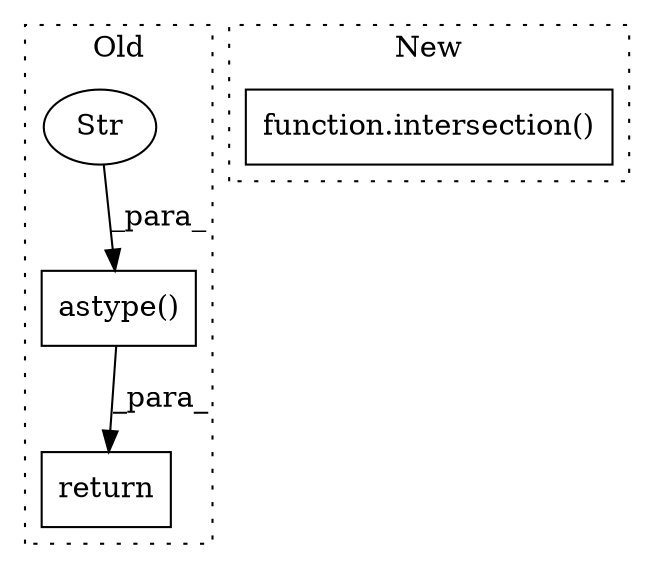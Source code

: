 digraph G {
subgraph cluster0 {
1 [label="astype()" a="75" s="619,665" l="39,1" shape="box"];
3 [label="Str" a="66" s="658" l="7" shape="ellipse"];
4 [label="return" a="93" s="1066" l="7" shape="box"];
label = "Old";
style="dotted";
}
subgraph cluster1 {
2 [label="function.intersection()" a="75" s="1322,1368" l="13,1" shape="box"];
label = "New";
style="dotted";
}
1 -> 4 [label="_para_"];
3 -> 1 [label="_para_"];
}